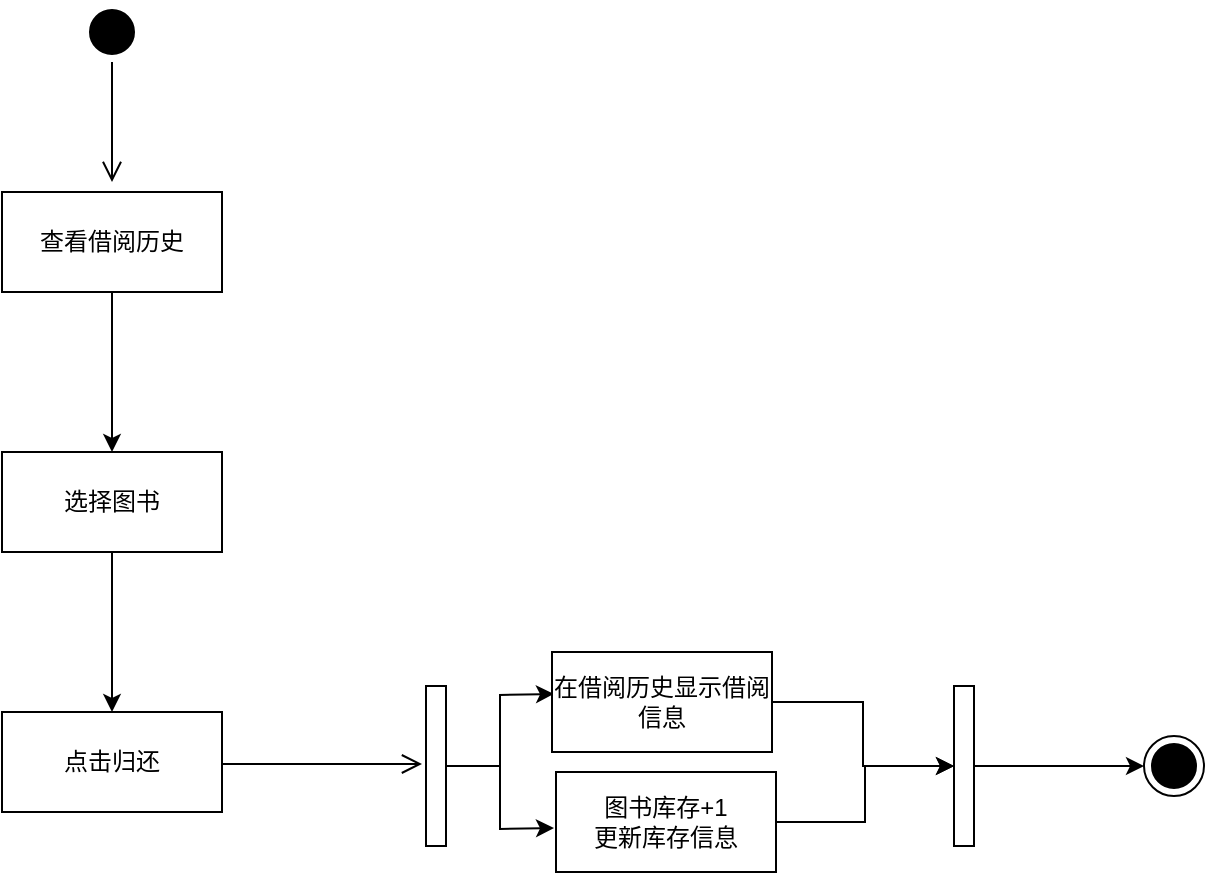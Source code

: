 <mxfile version="22.1.7" type="github">
  <diagram name="第 1 页" id="9IQwv0TMulXQtud_hSM7">
    <mxGraphModel dx="1421" dy="899" grid="0" gridSize="10" guides="1" tooltips="1" connect="1" arrows="1" fold="1" page="0" pageScale="1" pageWidth="827" pageHeight="1169" math="0" shadow="0">
      <root>
        <mxCell id="0" />
        <mxCell id="1" parent="0" />
        <mxCell id="PhcB0l-ijEnp4BP8WUC_-1" value="" style="ellipse;html=1;shape=startState;fillColor=#000000;" vertex="1" parent="1">
          <mxGeometry x="46" y="116" width="30" height="30" as="geometry" />
        </mxCell>
        <mxCell id="PhcB0l-ijEnp4BP8WUC_-2" value="" style="edgeStyle=orthogonalEdgeStyle;html=1;verticalAlign=bottom;endArrow=open;endSize=8;rounded=0;" edge="1" source="PhcB0l-ijEnp4BP8WUC_-1" parent="1">
          <mxGeometry relative="1" as="geometry">
            <mxPoint x="61" y="206" as="targetPoint" />
          </mxGeometry>
        </mxCell>
        <mxCell id="PhcB0l-ijEnp4BP8WUC_-5" value="" style="edgeStyle=orthogonalEdgeStyle;rounded=0;orthogonalLoop=1;jettySize=auto;html=1;" edge="1" parent="1" source="PhcB0l-ijEnp4BP8WUC_-3" target="PhcB0l-ijEnp4BP8WUC_-4">
          <mxGeometry relative="1" as="geometry" />
        </mxCell>
        <mxCell id="PhcB0l-ijEnp4BP8WUC_-3" value="查看借阅历史" style="html=1;whiteSpace=wrap;" vertex="1" parent="1">
          <mxGeometry x="6" y="211" width="110" height="50" as="geometry" />
        </mxCell>
        <mxCell id="PhcB0l-ijEnp4BP8WUC_-7" value="" style="edgeStyle=orthogonalEdgeStyle;rounded=0;orthogonalLoop=1;jettySize=auto;html=1;" edge="1" parent="1" source="PhcB0l-ijEnp4BP8WUC_-4" target="PhcB0l-ijEnp4BP8WUC_-6">
          <mxGeometry relative="1" as="geometry" />
        </mxCell>
        <mxCell id="PhcB0l-ijEnp4BP8WUC_-4" value="选择图书" style="html=1;whiteSpace=wrap;" vertex="1" parent="1">
          <mxGeometry x="6" y="341" width="110" height="50" as="geometry" />
        </mxCell>
        <mxCell id="PhcB0l-ijEnp4BP8WUC_-6" value="点击归还" style="html=1;whiteSpace=wrap;" vertex="1" parent="1">
          <mxGeometry x="6" y="471" width="110" height="50" as="geometry" />
        </mxCell>
        <mxCell id="PhcB0l-ijEnp4BP8WUC_-9" value="" style="edgeStyle=orthogonalEdgeStyle;html=1;align=left;verticalAlign=bottom;endArrow=open;endSize=8;rounded=0;" edge="1" parent="1">
          <mxGeometry x="-1" relative="1" as="geometry">
            <mxPoint x="216" y="497" as="targetPoint" />
            <mxPoint x="116" y="497" as="sourcePoint" />
          </mxGeometry>
        </mxCell>
        <mxCell id="PhcB0l-ijEnp4BP8WUC_-22" style="edgeStyle=orthogonalEdgeStyle;rounded=0;orthogonalLoop=1;jettySize=auto;html=1;curved=0;" edge="1" parent="1" source="PhcB0l-ijEnp4BP8WUC_-20">
          <mxGeometry relative="1" as="geometry">
            <mxPoint x="282" y="461.966" as="targetPoint" />
          </mxGeometry>
        </mxCell>
        <mxCell id="PhcB0l-ijEnp4BP8WUC_-25" style="edgeStyle=orthogonalEdgeStyle;rounded=0;orthogonalLoop=1;jettySize=auto;html=1;curved=0;" edge="1" parent="1" source="PhcB0l-ijEnp4BP8WUC_-20">
          <mxGeometry relative="1" as="geometry">
            <mxPoint x="282" y="529" as="targetPoint" />
          </mxGeometry>
        </mxCell>
        <mxCell id="PhcB0l-ijEnp4BP8WUC_-20" value="" style="html=1;points=[[0,0,0,0,5],[0,1,0,0,-5],[1,0,0,0,5],[1,1,0,0,-5]];perimeter=orthogonalPerimeter;outlineConnect=0;targetShapes=umlLifeline;portConstraint=eastwest;newEdgeStyle={&quot;curved&quot;:0,&quot;rounded&quot;:0};" vertex="1" parent="1">
          <mxGeometry x="218" y="458" width="10" height="80" as="geometry" />
        </mxCell>
        <mxCell id="PhcB0l-ijEnp4BP8WUC_-29" style="edgeStyle=orthogonalEdgeStyle;rounded=0;orthogonalLoop=1;jettySize=auto;html=1;" edge="1" parent="1" source="PhcB0l-ijEnp4BP8WUC_-23" target="PhcB0l-ijEnp4BP8WUC_-28">
          <mxGeometry relative="1" as="geometry" />
        </mxCell>
        <mxCell id="PhcB0l-ijEnp4BP8WUC_-23" value="在借阅历史显示借阅信息" style="html=1;whiteSpace=wrap;" vertex="1" parent="1">
          <mxGeometry x="281" y="441" width="110" height="50" as="geometry" />
        </mxCell>
        <mxCell id="PhcB0l-ijEnp4BP8WUC_-30" style="edgeStyle=orthogonalEdgeStyle;rounded=0;orthogonalLoop=1;jettySize=auto;html=1;" edge="1" parent="1" source="PhcB0l-ijEnp4BP8WUC_-26" target="PhcB0l-ijEnp4BP8WUC_-28">
          <mxGeometry relative="1" as="geometry" />
        </mxCell>
        <mxCell id="PhcB0l-ijEnp4BP8WUC_-26" value="图书库存+1&lt;br&gt;更新库存信息" style="html=1;whiteSpace=wrap;" vertex="1" parent="1">
          <mxGeometry x="283" y="501" width="110" height="50" as="geometry" />
        </mxCell>
        <mxCell id="PhcB0l-ijEnp4BP8WUC_-34" style="edgeStyle=orthogonalEdgeStyle;rounded=0;orthogonalLoop=1;jettySize=auto;html=1;curved=0;entryX=0;entryY=0.5;entryDx=0;entryDy=0;" edge="1" parent="1" source="PhcB0l-ijEnp4BP8WUC_-28" target="PhcB0l-ijEnp4BP8WUC_-33">
          <mxGeometry relative="1" as="geometry" />
        </mxCell>
        <mxCell id="PhcB0l-ijEnp4BP8WUC_-28" value="" style="html=1;points=[[0,0,0,0,5],[0,1,0,0,-5],[1,0,0,0,5],[1,1,0,0,-5]];perimeter=orthogonalPerimeter;outlineConnect=0;targetShapes=umlLifeline;portConstraint=eastwest;newEdgeStyle={&quot;curved&quot;:0,&quot;rounded&quot;:0};" vertex="1" parent="1">
          <mxGeometry x="482" y="458" width="10" height="80" as="geometry" />
        </mxCell>
        <mxCell id="PhcB0l-ijEnp4BP8WUC_-33" value="" style="ellipse;html=1;shape=endState;fillColor=#000000;" vertex="1" parent="1">
          <mxGeometry x="577" y="483" width="30" height="30" as="geometry" />
        </mxCell>
      </root>
    </mxGraphModel>
  </diagram>
</mxfile>
